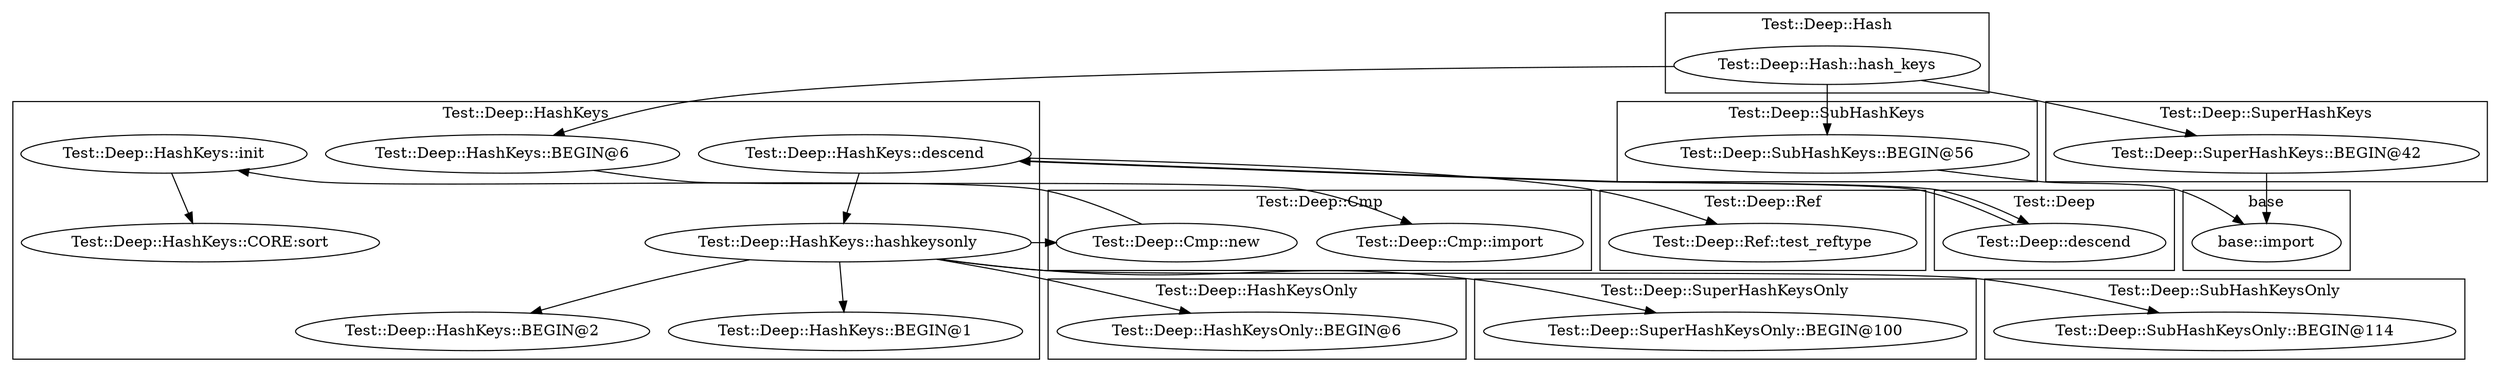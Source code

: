 digraph {
graph [overlap=false]
subgraph cluster_Test_Deep_SubHashKeys {
	label="Test::Deep::SubHashKeys";
	"Test::Deep::SubHashKeys::BEGIN@56";
}
subgraph cluster_Test_Deep_HashKeysOnly {
	label="Test::Deep::HashKeysOnly";
	"Test::Deep::HashKeysOnly::BEGIN@6";
}
subgraph cluster_Test_Deep_SuperHashKeysOnly {
	label="Test::Deep::SuperHashKeysOnly";
	"Test::Deep::SuperHashKeysOnly::BEGIN@100";
}
subgraph cluster_Test_Deep_Hash {
	label="Test::Deep::Hash";
	"Test::Deep::Hash::hash_keys";
}
subgraph cluster_Test_Deep_Cmp {
	label="Test::Deep::Cmp";
	"Test::Deep::Cmp::import";
	"Test::Deep::Cmp::new";
}
subgraph cluster_Test_Deep_SuperHashKeys {
	label="Test::Deep::SuperHashKeys";
	"Test::Deep::SuperHashKeys::BEGIN@42";
}
subgraph cluster_Test_Deep_Ref {
	label="Test::Deep::Ref";
	"Test::Deep::Ref::test_reftype";
}
subgraph cluster_Test_Deep_HashKeys {
	label="Test::Deep::HashKeys";
	"Test::Deep::HashKeys::BEGIN@2";
	"Test::Deep::HashKeys::descend";
	"Test::Deep::HashKeys::CORE:sort";
	"Test::Deep::HashKeys::BEGIN@1";
	"Test::Deep::HashKeys::hashkeysonly";
	"Test::Deep::HashKeys::init";
	"Test::Deep::HashKeys::BEGIN@6";
}
subgraph cluster_Test_Deep {
	label="Test::Deep";
	"Test::Deep::descend";
}
subgraph cluster_base {
	label="base";
	"base::import";
}
subgraph cluster_Test_Deep_SubHashKeysOnly {
	label="Test::Deep::SubHashKeysOnly";
	"Test::Deep::SubHashKeysOnly::BEGIN@114";
}
"Test::Deep::Cmp::new" -> "Test::Deep::HashKeys::init";
"Test::Deep::HashKeys::hashkeysonly" -> "Test::Deep::Cmp::new";
"Test::Deep::HashKeys::BEGIN@6" -> "Test::Deep::Cmp::import";
"Test::Deep::HashKeys::descend" -> "Test::Deep::descend";
"Test::Deep::HashKeys::hashkeysonly" -> "Test::Deep::HashKeys::BEGIN@1";
"Test::Deep::Hash::hash_keys" -> "Test::Deep::HashKeys::BEGIN@6";
"Test::Deep::HashKeys::init" -> "Test::Deep::HashKeys::CORE:sort";
"Test::Deep::HashKeys::descend" -> "Test::Deep::HashKeys::hashkeysonly";
"Test::Deep::HashKeys::hashkeysonly" -> "Test::Deep::SubHashKeysOnly::BEGIN@114";
"Test::Deep::HashKeys::descend" -> "Test::Deep::Ref::test_reftype";
"Test::Deep::Hash::hash_keys" -> "Test::Deep::SubHashKeys::BEGIN@56";
"Test::Deep::SubHashKeys::BEGIN@56" -> "base::import";
"Test::Deep::SuperHashKeys::BEGIN@42" -> "base::import";
"Test::Deep::HashKeys::hashkeysonly" -> "Test::Deep::HashKeysOnly::BEGIN@6";
"Test::Deep::Hash::hash_keys" -> "Test::Deep::SuperHashKeys::BEGIN@42";
"Test::Deep::descend" -> "Test::Deep::HashKeys::descend";
"Test::Deep::HashKeys::hashkeysonly" -> "Test::Deep::HashKeys::BEGIN@2";
"Test::Deep::HashKeys::hashkeysonly" -> "Test::Deep::SuperHashKeysOnly::BEGIN@100";
}
